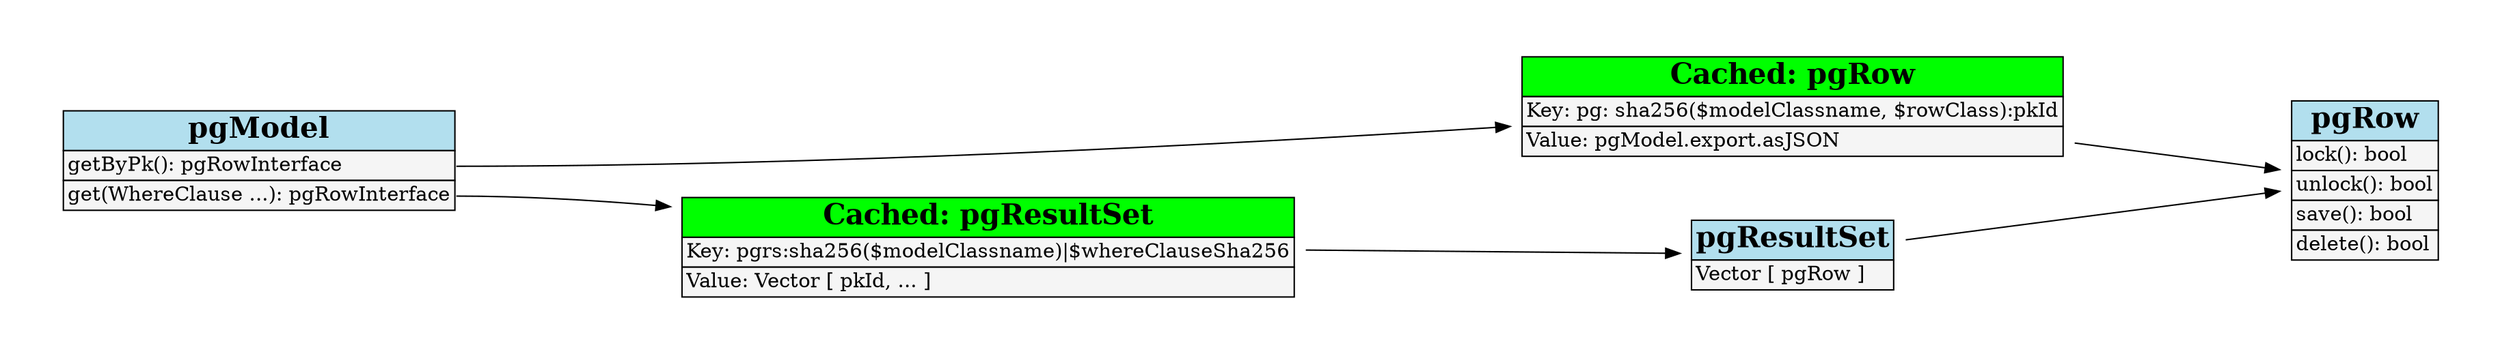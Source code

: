 digraph {
    graph [pad="0.5", nodesep="0.5", ranksep="2"];
    node [shape=plain]
    rankdir=LR;


pgModel [
shape=none
label=<
<table border="0" cellborder="1" cellspacing="0">
 <tr><td bgcolor="lightblue2"><font face="Times-bold" point-size="20">pgModel</font></td></tr>
 <tr><td bgcolor="grey96" align="left" port="getByPk">getByPk(): pgRowInterface</td></tr>
 <tr><td bgcolor="grey96" align="left" port="get">get(WhereClause ...): pgRowInterface</td></tr>
</table>>];


pgRow [
shape=none
label=<
<table border="0" cellborder="1" cellspacing="0">
 <tr><td bgcolor="lightblue2"><font face="Times-bold" point-size="20">pgRow</font></td></tr>
 <tr><td bgcolor="grey96" align="left" port="lock">lock(): bool</td></tr>
 <tr><td bgcolor="grey96" align="left" port="unlock">unlock(): bool</td></tr>
 <tr><td bgcolor="grey96" align="left" port="save">save(): bool</td></tr>
 <tr><td bgcolor="grey96" align="left" port="delete">delete(): bool</td></tr>
</table>>];

pgResultSet [
shape=none
label=<
<table border="0" cellborder="1" cellspacing="0">
 <tr><td bgcolor="lightblue2"><font face="Times-bold" point-size="20">pgResultSet</font></td></tr>
 <tr><td bgcolor="grey96" align="left" port="vector">Vector [ pgRow ]</td></tr>
</table>>];

cachedPgRow [
shape=none
label=<
<table border="0" cellborder="1" cellspacing="0">
 <tr><td bgcolor="green"><font face="Times-bold" point-size="20">Cached: pgRow</font></td></tr>
 <tr><td bgcolor="grey96" align="left" port="key">Key: pg: sha256($modelClassname, $rowClass):pkId</td></tr>
 <tr><td bgcolor="grey96" align="left" port="value">Value: pgModel.export.asJSON</td></tr>
</table>>];


cachedPgResultSet [
shape=none
label=<
<table border="0" cellborder="1" cellspacing="0">
 <tr><td bgcolor="green"><font face="Times-bold" point-size="20">Cached: pgResultSet</font></td></tr>
 <tr><td bgcolor="grey96" align="left" port="delete">Key: pgrs:sha256($modelClassname)|$whereClauseSha256</td></tr>
 <tr><td bgcolor="grey96" align="left" port="delete">Value: Vector [ pkId, ... ]</td></tr>
</table>>];

pgModel:getByPk -> cachedPgRow;
cachedPgRow -> pgRow;

pgModel:get -> cachedPgResultSet;
cachedPgResultSet -> pgResultSet;
pgResultSet -> pgRow;


}
